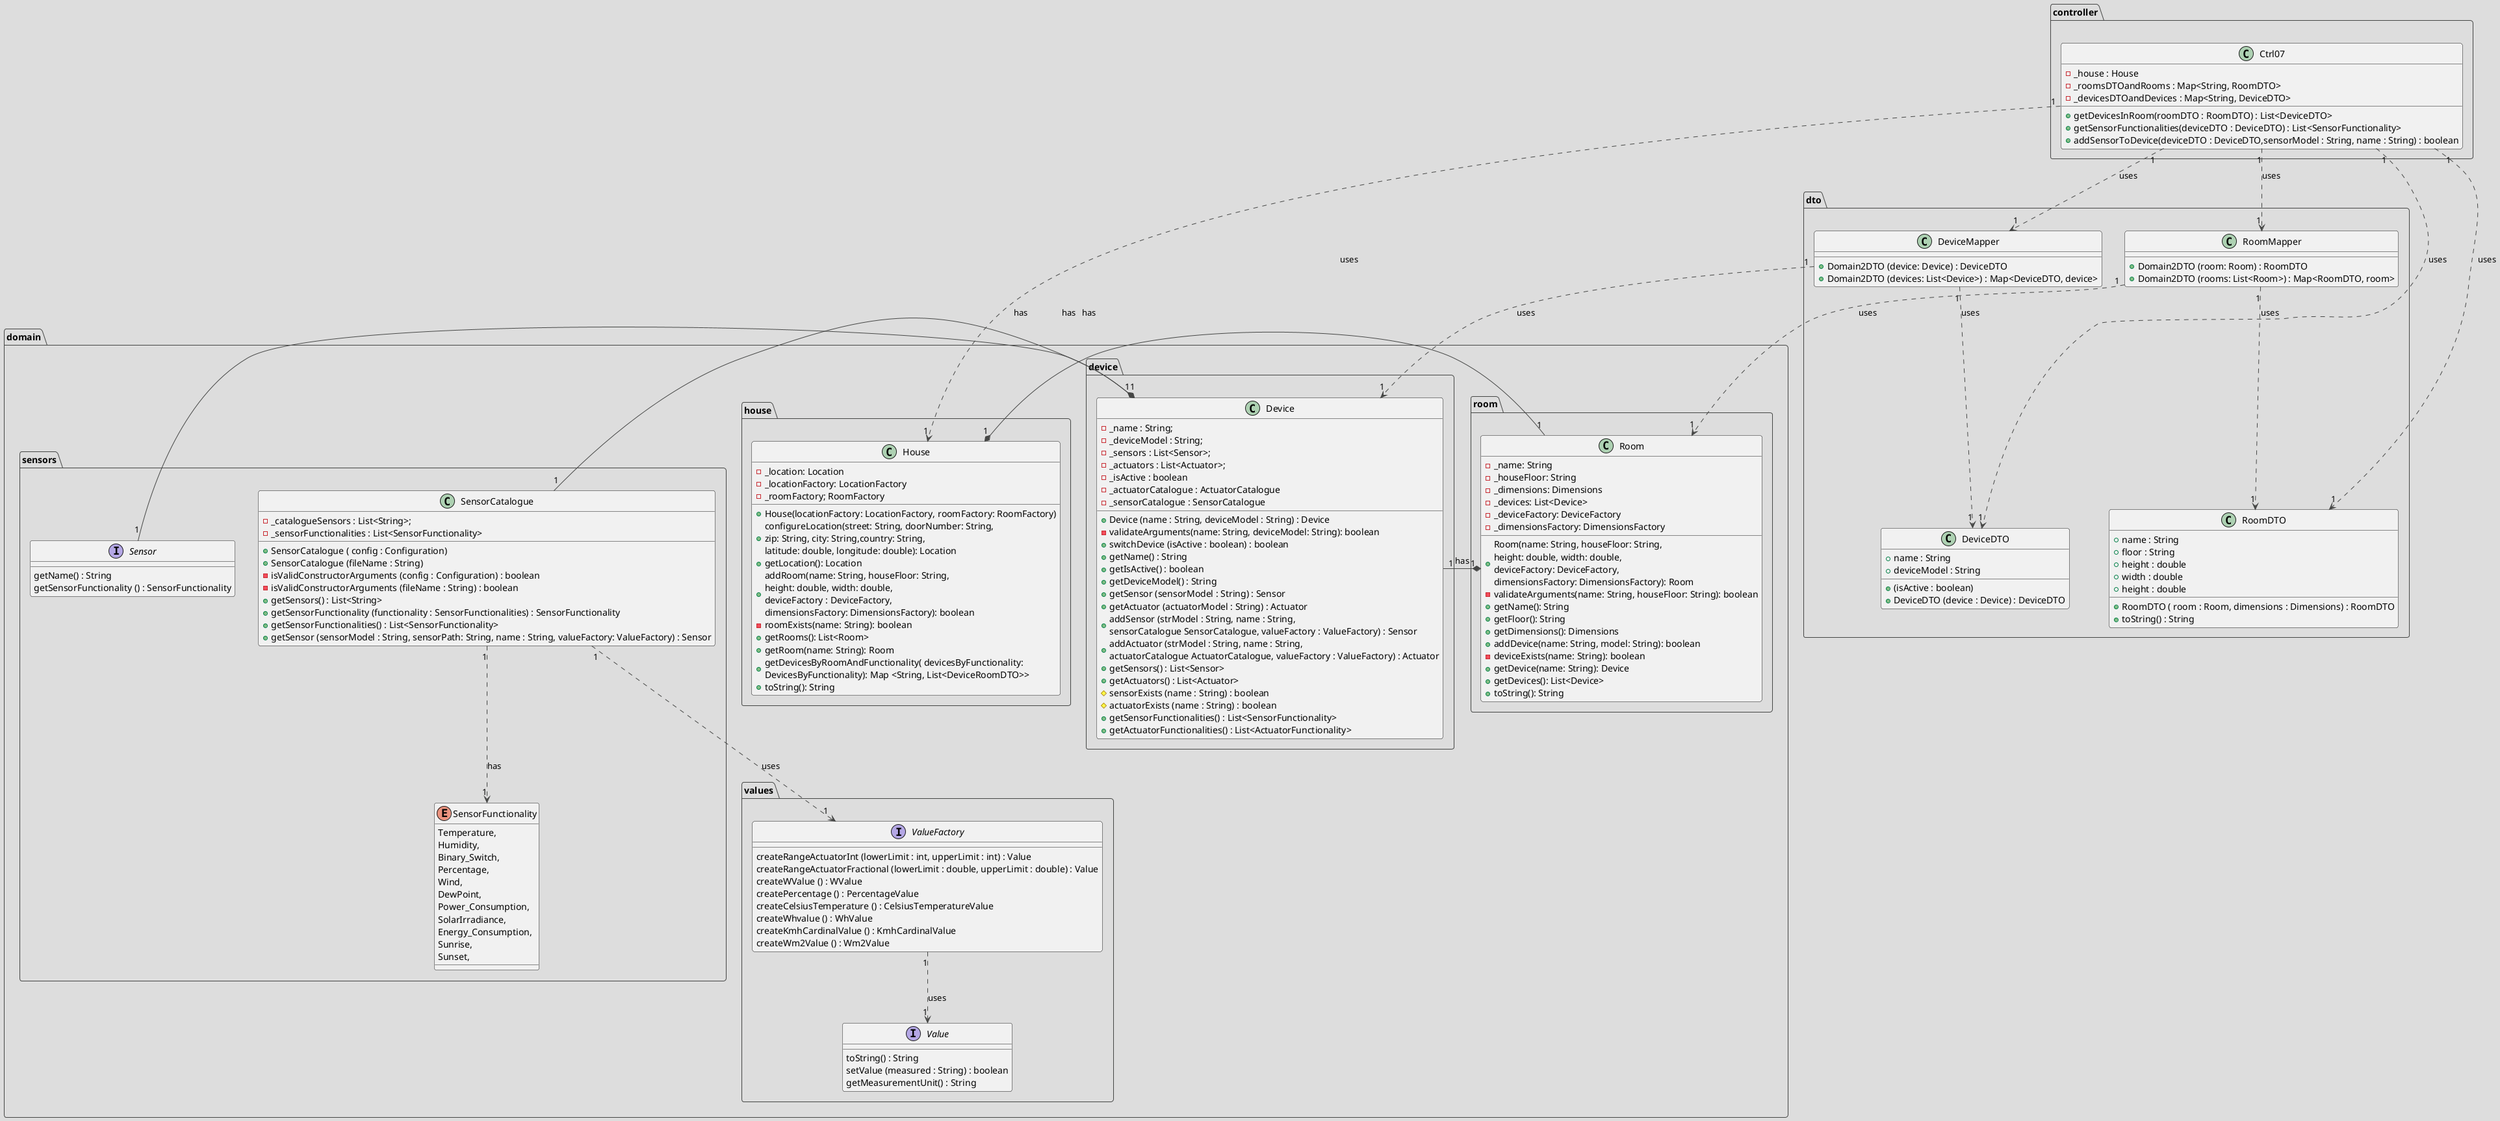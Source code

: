 @startuml
!theme toy

package controller {
class Ctrl07 {
- _house : House
- _roomsDTOandRooms : Map<String, RoomDTO>
- _devicesDTOandDevices : Map<String, DeviceDTO>
+ getDevicesInRoom(roomDTO : RoomDTO) : List<DeviceDTO>
+ getSensorFunctionalities(deviceDTO : DeviceDTO) : List<SensorFunctionality>
+ addSensorToDevice(deviceDTO : DeviceDTO,sensorModel : String, name : String) : boolean
}
}



package domain {
package house{
class House {
    - _location: Location
    - _locationFactory: LocationFactory
    - _roomFactory; RoomFactory
    + House(locationFactory: LocationFactory, roomFactory: RoomFactory)
    + configureLocation(street: String, doorNumber: String, \nzip: String, city: String,country: String, \nlatitude: double, longitude: double): Location
    + getLocation(): Location
    + addRoom(name: String, houseFloor: String, \nheight: double, width: double, \ndeviceFactory : DeviceFactory, \ndimensionsFactory: DimensionsFactory): boolean
    - roomExists(name: String): boolean
    + getRooms(): List<Room>
    + getRoom(name: String): Room
    + getDevicesByRoomAndFunctionality( devicesByFunctionality:\nDevicesByFunctionality): Map <String, List<DeviceRoomDTO>>
    + toString(): String
}
}

package room{
class Room {
    - _name: String
    - _houseFloor: String
    - _dimensions: Dimensions
    - _devices: List<Device>
    - _deviceFactory: DeviceFactory
    - _dimensionsFactory: DimensionsFactory
    + Room(name: String, houseFloor: String, \nheight: double, width: double, \ndeviceFactory: DeviceFactory, \ndimensionsFactory: DimensionsFactory): Room
    - validateArguments(name: String, houseFloor: String): boolean
    + getName(): String
    + getFloor(): String
    + getDimensions(): Dimensions
    + addDevice(name: String, model: String): boolean
    - deviceExists(name: String): boolean
    + getDevice(name: String): Device
    + getDevices(): List<Device>
    + toString(): String
}
}
package device{
class Device {
- _name : String;
- _deviceModel : String;
- _sensors : List<Sensor>;
- _actuators : List<Actuator>;
- _isActive : boolean
- _actuatorCatalogue : ActuatorCatalogue
- _sensorCatalogue : SensorCatalogue
+ Device (name : String, deviceModel : String) : Device
- validateArguments(name: String, deviceModel: String): boolean
+ switchDevice (isActive : boolean) : boolean
+ getName() : String
+ getIsActive() : boolean
+ getDeviceModel() : String
+ getSensor (sensorModel : String) : Sensor
+ getActuator (actuatorModel : String) : Actuator
+ addSensor (strModel : String, name : String, \nsensorCatalogue SensorCatalogue, valueFactory : ValueFactory) : Sensor
+ addActuator (strModel : String, name : String, \nactuatorCatalogue ActuatorCatalogue, valueFactory : ValueFactory) : Actuator
+ getSensors() : List<Sensor>
+ getActuators() : List<Actuator>
# sensorExists (name : String) : boolean
# actuatorExists (name : String) : boolean
+ getSensorFunctionalities() : List<SensorFunctionality>
+ getActuatorFunctionalities() : List<ActuatorFunctionality>
}
}
package values{
 interface Value {
 toString() : String
 setValue (measured : String) : boolean
 getMeasurementUnit() : String
 }
  interface ValueFactory{
  createRangeActuatorInt (lowerLimit : int, upperLimit : int) : Value
  createRangeActuatorFractional (lowerLimit : double, upperLimit : double) : Value
  createWValue () : WValue
  createPercentage () : PercentageValue
  createCelsiusTemperature () : CelsiusTemperatureValue
  createWhvalue () : WhValue
  createKmhCardinalValue () : KmhCardinalValue
  createWm2Value () : Wm2Value
  }
}
package sensors{
class SensorCatalogue{
- _catalogueSensors : List<String>;
- _sensorFunctionalities : List<SensorFunctionality>
+ SensorCatalogue ( config : Configuration)
+ SensorCatalogue (fileName : String)
- isValidConstructorArguments (config : Configuration) : boolean
- isValidConstructorArguments (fileName : String) : boolean
+ getSensors() : List<String>
+ getSensorFunctionality (functionality : SensorFunctionalities) : SensorFunctionality
+ getSensorFunctionalities() : List<SensorFunctionality>
+ getSensor (sensorModel : String, sensorPath: String, name : String, valueFactory: ValueFactory) : Sensor
}
enum SensorFunctionality{
    Temperature,
    Humidity,
    Binary_Switch,
    Percentage,
    Wind,
    DewPoint,
    Power_Consumption,
    SolarIrradiance,
    Energy_Consumption,
    Sunrise,
    Sunset,
 }

 interface Sensor {
 getName() : String
 getSensorFunctionality () : SensorFunctionality
 }
 }
}
package dto {
class RoomDTO{
+ name : String
+ floor : String
+ height : double
+ width : double
+ height : double
+ RoomDTO ( room : Room, dimensions : Dimensions) : RoomDTO
+ toString() : String
}

class DeviceDTO{
+ name : String
+ deviceModel : String
+ (isActive : boolean)
+ DeviceDTO (device : Device) : DeviceDTO
}

class RoomMapper{
+ Domain2DTO (room: Room) : RoomDTO
+ Domain2DTO (rooms: List<Room>) : Map<RoomDTO, room>
}
class DeviceMapper{
+ Domain2DTO (device: Device) : DeviceDTO
+ Domain2DTO (devices: List<Device>) : Map<DeviceDTO, device>
}
}
Ctrl07 "1" ..> "1" House : "uses"
Ctrl07 "1" ..> "1" RoomDTO : "uses"
RoomMapper "1" ..> "1" RoomDTO : "uses"
Ctrl07 "1" ..> "1" DeviceDTO : "uses"
DeviceMapper "1" ..> "1" DeviceDTO : "uses"
Ctrl07 "1" ..> "1" RoomMapper : "uses"
RoomMapper "1" ..> "1" Room : "uses"
House "1" *-right- "1" Room :"has"
Ctrl07 "1"  ..> "1" DeviceMapper: "uses"
DeviceMapper "1" ..> "1" Device: "uses"
Device "1" *-right-"1" SensorCatalogue : "has"
SensorCatalogue "1" ..> "1" SensorFunctionality : "has"
SensorCatalogue "1" ..> "1" ValueFactory : "uses"
ValueFactory "1" ..> "1" Value : "uses"
Device "1" *-right-"1" Sensor : "has"

Room "1"  *-right-  "1" Device: "has"


@enduml